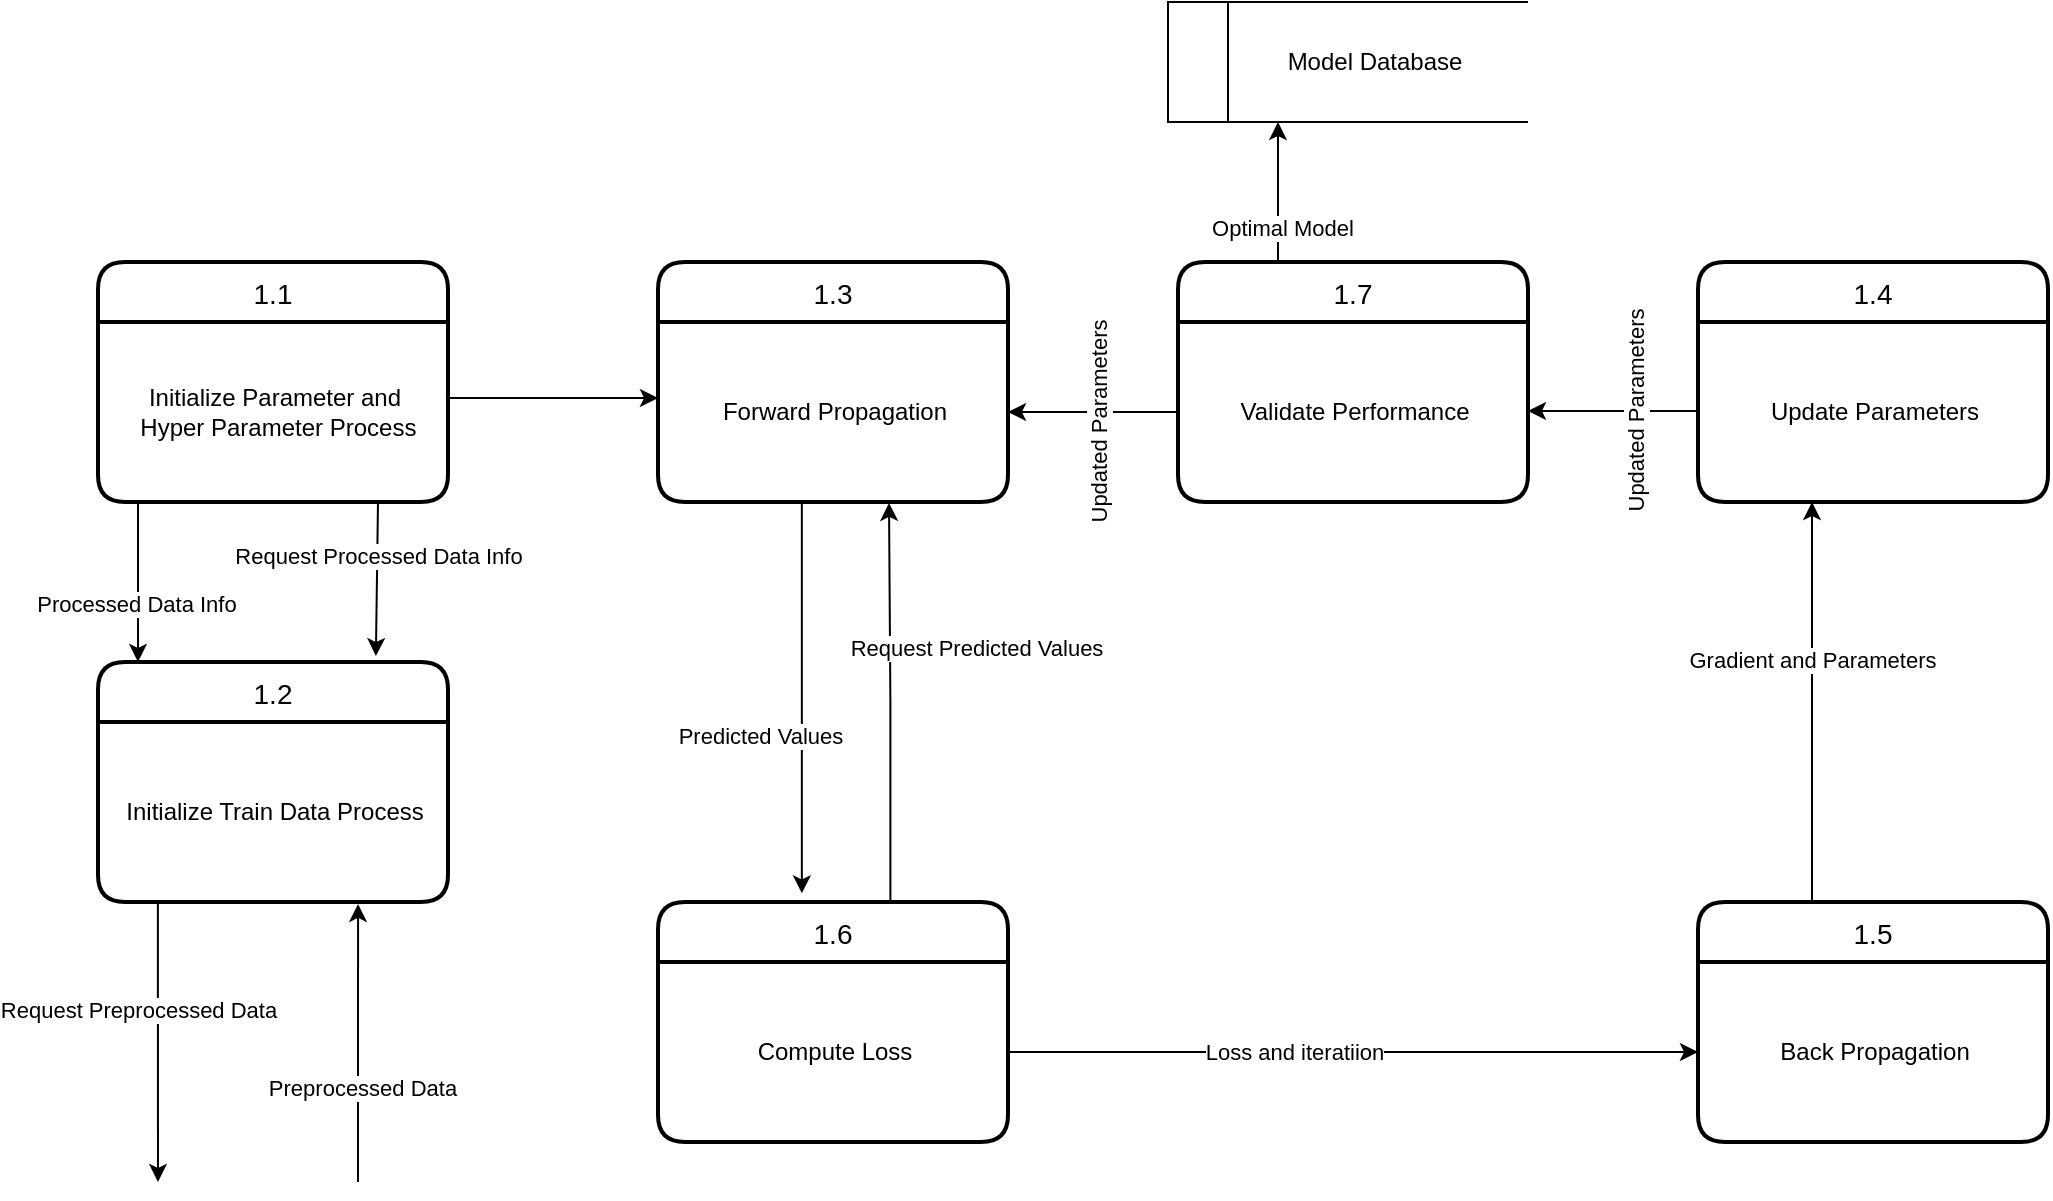 <mxfile version="19.0.3" type="device"><diagram name="Page-1" id="B0s6kM2OsWKMWMb8GF7S"><mxGraphModel dx="2272" dy="810" grid="1" gridSize="10" guides="1" tooltips="1" connect="1" arrows="1" fold="1" page="1" pageScale="1" pageWidth="850" pageHeight="1100" math="0" shadow="0"><root><mxCell id="0"/><mxCell id="1" parent="0"/><mxCell id="vfzifVNLtLs4ck2kTkCY-1" value="1.1" style="swimlane;childLayout=stackLayout;horizontal=1;startSize=30;horizontalStack=0;rounded=1;fontSize=14;fontStyle=0;strokeWidth=2;resizeParent=0;resizeLast=1;shadow=0;dashed=0;align=center;" parent="1" vertex="1"><mxGeometry x="-40" y="160" width="175" height="120" as="geometry"/></mxCell><mxCell id="vfzifVNLtLs4ck2kTkCY-3" value="Initialize Parameter and&lt;br&gt;&amp;nbsp;Hyper Parameter Process" style="text;html=1;align=center;verticalAlign=middle;resizable=0;points=[];autosize=1;strokeColor=none;fillColor=none;" parent="vfzifVNLtLs4ck2kTkCY-1" vertex="1"><mxGeometry y="30" width="175" height="90" as="geometry"/></mxCell><mxCell id="ts7tHPL97CdJRs6CXvly-2" value="" style="edgeStyle=orthogonalEdgeStyle;rounded=0;orthogonalLoop=1;jettySize=auto;html=1;" parent="1" target="ts7tHPL97CdJRs6CXvly-1" edge="1"><mxGeometry relative="1" as="geometry"><mxPoint x="585" y="160" as="sourcePoint"/><Array as="points"><mxPoint x="550" y="160"/></Array></mxGeometry></mxCell><mxCell id="QKX_DpkrzA2NAV89ffHv-3" value="Optimal Model" style="edgeLabel;html=1;align=center;verticalAlign=middle;resizable=0;points=[];" parent="ts7tHPL97CdJRs6CXvly-2" vertex="1" connectable="0"><mxGeometry x="-0.009" y="-2" relative="1" as="geometry"><mxPoint as="offset"/></mxGeometry></mxCell><mxCell id="vfzifVNLtLs4ck2kTkCY-4" value="1.3" style="swimlane;childLayout=stackLayout;horizontal=1;startSize=30;horizontalStack=0;rounded=1;fontSize=14;fontStyle=0;strokeWidth=2;resizeParent=0;resizeLast=1;shadow=0;dashed=0;align=center;" parent="1" vertex="1"><mxGeometry x="240" y="160" width="175" height="120" as="geometry"/></mxCell><mxCell id="vfzifVNLtLs4ck2kTkCY-5" value="Forward Propagation" style="text;html=1;align=center;verticalAlign=middle;resizable=0;points=[];autosize=1;strokeColor=none;fillColor=none;" parent="vfzifVNLtLs4ck2kTkCY-4" vertex="1"><mxGeometry y="30" width="175" height="90" as="geometry"/></mxCell><mxCell id="vfzifVNLtLs4ck2kTkCY-8" value="1.2" style="swimlane;childLayout=stackLayout;horizontal=1;startSize=30;horizontalStack=0;rounded=1;fontSize=14;fontStyle=0;strokeWidth=2;resizeParent=0;resizeLast=1;shadow=0;dashed=0;align=center;" parent="1" vertex="1"><mxGeometry x="-40" y="360" width="175" height="120" as="geometry"/></mxCell><mxCell id="vfzifVNLtLs4ck2kTkCY-9" value="Initialize Train Data Process" style="text;html=1;align=center;verticalAlign=middle;resizable=0;points=[];autosize=1;strokeColor=none;fillColor=none;" parent="vfzifVNLtLs4ck2kTkCY-8" vertex="1"><mxGeometry y="30" width="175" height="90" as="geometry"/></mxCell><mxCell id="vfzifVNLtLs4ck2kTkCY-10" value="1.4" style="swimlane;childLayout=stackLayout;horizontal=1;startSize=30;horizontalStack=0;rounded=1;fontSize=14;fontStyle=0;strokeWidth=2;resizeParent=0;resizeLast=1;shadow=0;dashed=0;align=center;" parent="1" vertex="1"><mxGeometry x="760" y="160" width="175" height="120" as="geometry"/></mxCell><mxCell id="vfzifVNLtLs4ck2kTkCY-11" value="Update Parameters" style="text;html=1;align=center;verticalAlign=middle;resizable=0;points=[];autosize=1;strokeColor=none;fillColor=none;" parent="vfzifVNLtLs4ck2kTkCY-10" vertex="1"><mxGeometry y="30" width="175" height="90" as="geometry"/></mxCell><mxCell id="vfzifVNLtLs4ck2kTkCY-12" value="1.5" style="swimlane;childLayout=stackLayout;horizontal=1;startSize=30;horizontalStack=0;rounded=1;fontSize=14;fontStyle=0;strokeWidth=2;resizeParent=0;resizeLast=1;shadow=0;dashed=0;align=center;" parent="1" vertex="1"><mxGeometry x="760" y="480" width="175" height="120" as="geometry"/></mxCell><mxCell id="vfzifVNLtLs4ck2kTkCY-13" value="Back Propagation" style="text;html=1;align=center;verticalAlign=middle;resizable=0;points=[];autosize=1;strokeColor=none;fillColor=none;" parent="vfzifVNLtLs4ck2kTkCY-12" vertex="1"><mxGeometry y="30" width="175" height="90" as="geometry"/></mxCell><mxCell id="bbj1pTe9ZVWiaz6eTQFN-10" style="edgeStyle=orthogonalEdgeStyle;rounded=0;orthogonalLoop=1;jettySize=auto;html=1;exitX=0.664;exitY=0.013;exitDx=0;exitDy=0;exitPerimeter=0;entryX=0.66;entryY=1.005;entryDx=0;entryDy=0;entryPerimeter=0;" parent="1" source="vfzifVNLtLs4ck2kTkCY-14" target="vfzifVNLtLs4ck2kTkCY-5" edge="1"><mxGeometry relative="1" as="geometry"><mxPoint x="357" y="320" as="targetPoint"/></mxGeometry></mxCell><mxCell id="bbj1pTe9ZVWiaz6eTQFN-14" value="Request Predicted Values" style="edgeLabel;html=1;align=center;verticalAlign=middle;resizable=0;points=[];" parent="bbj1pTe9ZVWiaz6eTQFN-10" connectable="0" vertex="1"><mxGeometry x="0.285" y="2" relative="1" as="geometry"><mxPoint x="45" as="offset"/></mxGeometry></mxCell><mxCell id="vfzifVNLtLs4ck2kTkCY-14" value="1.6" style="swimlane;childLayout=stackLayout;horizontal=1;startSize=30;horizontalStack=0;rounded=1;fontSize=14;fontStyle=0;strokeWidth=2;resizeParent=0;resizeLast=1;shadow=0;dashed=0;align=center;" parent="1" vertex="1"><mxGeometry x="240" y="480" width="175" height="120" as="geometry"/></mxCell><mxCell id="vfzifVNLtLs4ck2kTkCY-15" value="Compute Loss" style="text;html=1;align=center;verticalAlign=middle;resizable=0;points=[];autosize=1;strokeColor=none;fillColor=none;" parent="vfzifVNLtLs4ck2kTkCY-14" vertex="1"><mxGeometry y="30" width="175" height="90" as="geometry"/></mxCell><mxCell id="vfzifVNLtLs4ck2kTkCY-20" value="" style="endArrow=classic;html=1;rounded=0;entryX=0.794;entryY=-0.025;entryDx=0;entryDy=0;entryPerimeter=0;" parent="1" target="vfzifVNLtLs4ck2kTkCY-8" edge="1"><mxGeometry width="50" height="50" relative="1" as="geometry"><mxPoint x="100" y="280" as="sourcePoint"/><mxPoint x="310" y="320" as="targetPoint"/></mxGeometry></mxCell><mxCell id="vfzifVNLtLs4ck2kTkCY-21" value="Request Processed Data Info" style="edgeLabel;html=1;align=center;verticalAlign=middle;resizable=0;points=[];" parent="vfzifVNLtLs4ck2kTkCY-20" connectable="0" vertex="1"><mxGeometry x="-0.299" relative="1" as="geometry"><mxPoint as="offset"/></mxGeometry></mxCell><mxCell id="vfzifVNLtLs4ck2kTkCY-22" value="" style="endArrow=classic;html=1;rounded=0;" parent="1" edge="1"><mxGeometry width="50" height="50" relative="1" as="geometry"><mxPoint x="-20" y="280" as="sourcePoint"/><mxPoint x="-20" y="360" as="targetPoint"/></mxGeometry></mxCell><mxCell id="vfzifVNLtLs4ck2kTkCY-23" value="Processed Data Info" style="edgeLabel;html=1;align=center;verticalAlign=middle;resizable=0;points=[];" parent="vfzifVNLtLs4ck2kTkCY-22" connectable="0" vertex="1"><mxGeometry x="0.275" y="-1" relative="1" as="geometry"><mxPoint as="offset"/></mxGeometry></mxCell><mxCell id="vfzifVNLtLs4ck2kTkCY-24" value="" style="endArrow=classic;html=1;rounded=0;exitX=0.994;exitY=0.422;exitDx=0;exitDy=0;exitPerimeter=0;" parent="1" source="vfzifVNLtLs4ck2kTkCY-3" edge="1"><mxGeometry width="50" height="50" relative="1" as="geometry"><mxPoint x="130" y="230" as="sourcePoint"/><mxPoint x="240" y="228" as="targetPoint"/></mxGeometry></mxCell><mxCell id="vfzifVNLtLs4ck2kTkCY-31" value="" style="endArrow=classic;html=1;rounded=0;exitX=0.411;exitY=1.005;exitDx=0;exitDy=0;exitPerimeter=0;entryX=0.411;entryY=-0.036;entryDx=0;entryDy=0;entryPerimeter=0;" parent="1" source="vfzifVNLtLs4ck2kTkCY-5" target="vfzifVNLtLs4ck2kTkCY-14" edge="1"><mxGeometry width="50" height="50" relative="1" as="geometry"><mxPoint x="320.85" y="320.45" as="sourcePoint"/><mxPoint x="460" y="599" as="targetPoint"/></mxGeometry></mxCell><mxCell id="bbj1pTe9ZVWiaz6eTQFN-16" value="Predicted Values" style="edgeLabel;html=1;align=center;verticalAlign=middle;resizable=0;points=[];" parent="vfzifVNLtLs4ck2kTkCY-31" connectable="0" vertex="1"><mxGeometry x="0.194" y="1" relative="1" as="geometry"><mxPoint x="-22" as="offset"/></mxGeometry></mxCell><mxCell id="vfzifVNLtLs4ck2kTkCY-32" value="" style="endArrow=classic;html=1;rounded=0;exitX=0.171;exitY=0.989;exitDx=0;exitDy=0;exitPerimeter=0;" parent="1" source="vfzifVNLtLs4ck2kTkCY-9" edge="1"><mxGeometry width="50" height="50" relative="1" as="geometry"><mxPoint x="230" y="470" as="sourcePoint"/><mxPoint x="-10" y="620" as="targetPoint"/></mxGeometry></mxCell><mxCell id="vfzifVNLtLs4ck2kTkCY-33" value="Request Preprocessed Data" style="edgeLabel;html=1;align=center;verticalAlign=middle;resizable=0;points=[];" parent="vfzifVNLtLs4ck2kTkCY-32" connectable="0" vertex="1"><mxGeometry x="-0.22" y="1" relative="1" as="geometry"><mxPoint x="-11" as="offset"/></mxGeometry></mxCell><mxCell id="vfzifVNLtLs4ck2kTkCY-34" value="" style="endArrow=classic;html=1;rounded=0;entryX=0.743;entryY=1.011;entryDx=0;entryDy=0;entryPerimeter=0;" parent="1" target="vfzifVNLtLs4ck2kTkCY-9" edge="1"><mxGeometry width="50" height="50" relative="1" as="geometry"><mxPoint x="90" y="620" as="sourcePoint"/><mxPoint x="280" y="420" as="targetPoint"/></mxGeometry></mxCell><mxCell id="vfzifVNLtLs4ck2kTkCY-35" value="Preprocessed Data" style="edgeLabel;html=1;align=center;verticalAlign=middle;resizable=0;points=[];" parent="vfzifVNLtLs4ck2kTkCY-34" connectable="0" vertex="1"><mxGeometry x="-0.324" y="-2" relative="1" as="geometry"><mxPoint as="offset"/></mxGeometry></mxCell><mxCell id="bbj1pTe9ZVWiaz6eTQFN-1" value="" style="endArrow=classic;html=1;rounded=0;" parent="1" edge="1"><mxGeometry width="50" height="50" relative="1" as="geometry"><mxPoint x="817" y="480" as="sourcePoint"/><mxPoint x="817" y="280" as="targetPoint"/></mxGeometry></mxCell><mxCell id="bbj1pTe9ZVWiaz6eTQFN-13" value="Gradient and Parameters" style="edgeLabel;html=1;align=center;verticalAlign=middle;resizable=0;points=[];" parent="bbj1pTe9ZVWiaz6eTQFN-1" connectable="0" vertex="1"><mxGeometry x="0.215" relative="1" as="geometry"><mxPoint as="offset"/></mxGeometry></mxCell><mxCell id="bbj1pTe9ZVWiaz6eTQFN-8" style="edgeStyle=orthogonalEdgeStyle;rounded=0;orthogonalLoop=1;jettySize=auto;html=1;" parent="1" source="vfzifVNLtLs4ck2kTkCY-15" target="vfzifVNLtLs4ck2kTkCY-13" edge="1"><mxGeometry relative="1" as="geometry"/></mxCell><mxCell id="bbj1pTe9ZVWiaz6eTQFN-12" value="Loss and iteratiion" style="edgeLabel;html=1;align=center;verticalAlign=middle;resizable=0;points=[];" parent="bbj1pTe9ZVWiaz6eTQFN-8" connectable="0" vertex="1"><mxGeometry x="-0.217" y="-2" relative="1" as="geometry"><mxPoint x="8" y="-2" as="offset"/></mxGeometry></mxCell><mxCell id="ts7tHPL97CdJRs6CXvly-1" value="" style="html=1;dashed=0;whitespace=wrap;shape=mxgraph.dfd.dataStoreID;align=left;spacingLeft=3;points=[[0,0],[0.5,0],[1,0],[0,0.5],[1,0.5],[0,1],[0.5,1],[1,1]];" parent="1" vertex="1"><mxGeometry x="495" y="30" width="180" height="60" as="geometry"/></mxCell><mxCell id="3Ou0DUnt45lvZebQcdzN-4" value="1.7" style="swimlane;childLayout=stackLayout;horizontal=1;startSize=30;horizontalStack=0;rounded=1;fontSize=14;fontStyle=0;strokeWidth=2;resizeParent=0;resizeLast=1;shadow=0;dashed=0;align=center;" parent="1" vertex="1"><mxGeometry x="500" y="160" width="175" height="120" as="geometry"/></mxCell><mxCell id="3Ou0DUnt45lvZebQcdzN-9" value="Validate Performance" style="text;html=1;align=center;verticalAlign=middle;resizable=0;points=[];autosize=1;strokeColor=none;fillColor=none;" parent="3Ou0DUnt45lvZebQcdzN-4" vertex="1"><mxGeometry y="30" width="175" height="90" as="geometry"/></mxCell><mxCell id="3Ou0DUnt45lvZebQcdzN-7" style="edgeStyle=orthogonalEdgeStyle;rounded=0;orthogonalLoop=1;jettySize=auto;html=1;" parent="1" edge="1"><mxGeometry relative="1" as="geometry"><Array as="points"/><mxPoint x="760" y="234.5" as="sourcePoint"/><mxPoint x="675" y="234.5" as="targetPoint"/></mxGeometry></mxCell><mxCell id="3Ou0DUnt45lvZebQcdzN-8" value="Updated Parameters" style="edgeLabel;html=1;align=center;verticalAlign=middle;resizable=0;points=[];rotation=-90;" parent="3Ou0DUnt45lvZebQcdzN-7" connectable="0" vertex="1"><mxGeometry x="0.265" relative="1" as="geometry"><mxPoint x="23" as="offset"/></mxGeometry></mxCell><mxCell id="3Ou0DUnt45lvZebQcdzN-5" value="Model Database" style="text;html=1;align=center;verticalAlign=middle;resizable=0;points=[];autosize=1;strokeColor=none;fillColor=none;" parent="1" vertex="1"><mxGeometry x="548" y="50" width="100" height="20" as="geometry"/></mxCell><mxCell id="QKX_DpkrzA2NAV89ffHv-1" style="edgeStyle=orthogonalEdgeStyle;rounded=0;orthogonalLoop=1;jettySize=auto;html=1;" parent="1" source="3Ou0DUnt45lvZebQcdzN-9" target="vfzifVNLtLs4ck2kTkCY-5" edge="1"><mxGeometry relative="1" as="geometry"/></mxCell><mxCell id="QKX_DpkrzA2NAV89ffHv-2" value="Updated Parameters" style="edgeLabel;html=1;align=center;verticalAlign=middle;resizable=0;points=[];rotation=-90;" parent="1" connectable="0" vertex="1"><mxGeometry x="460" y="240" as="geometry"/></mxCell></root></mxGraphModel></diagram></mxfile>